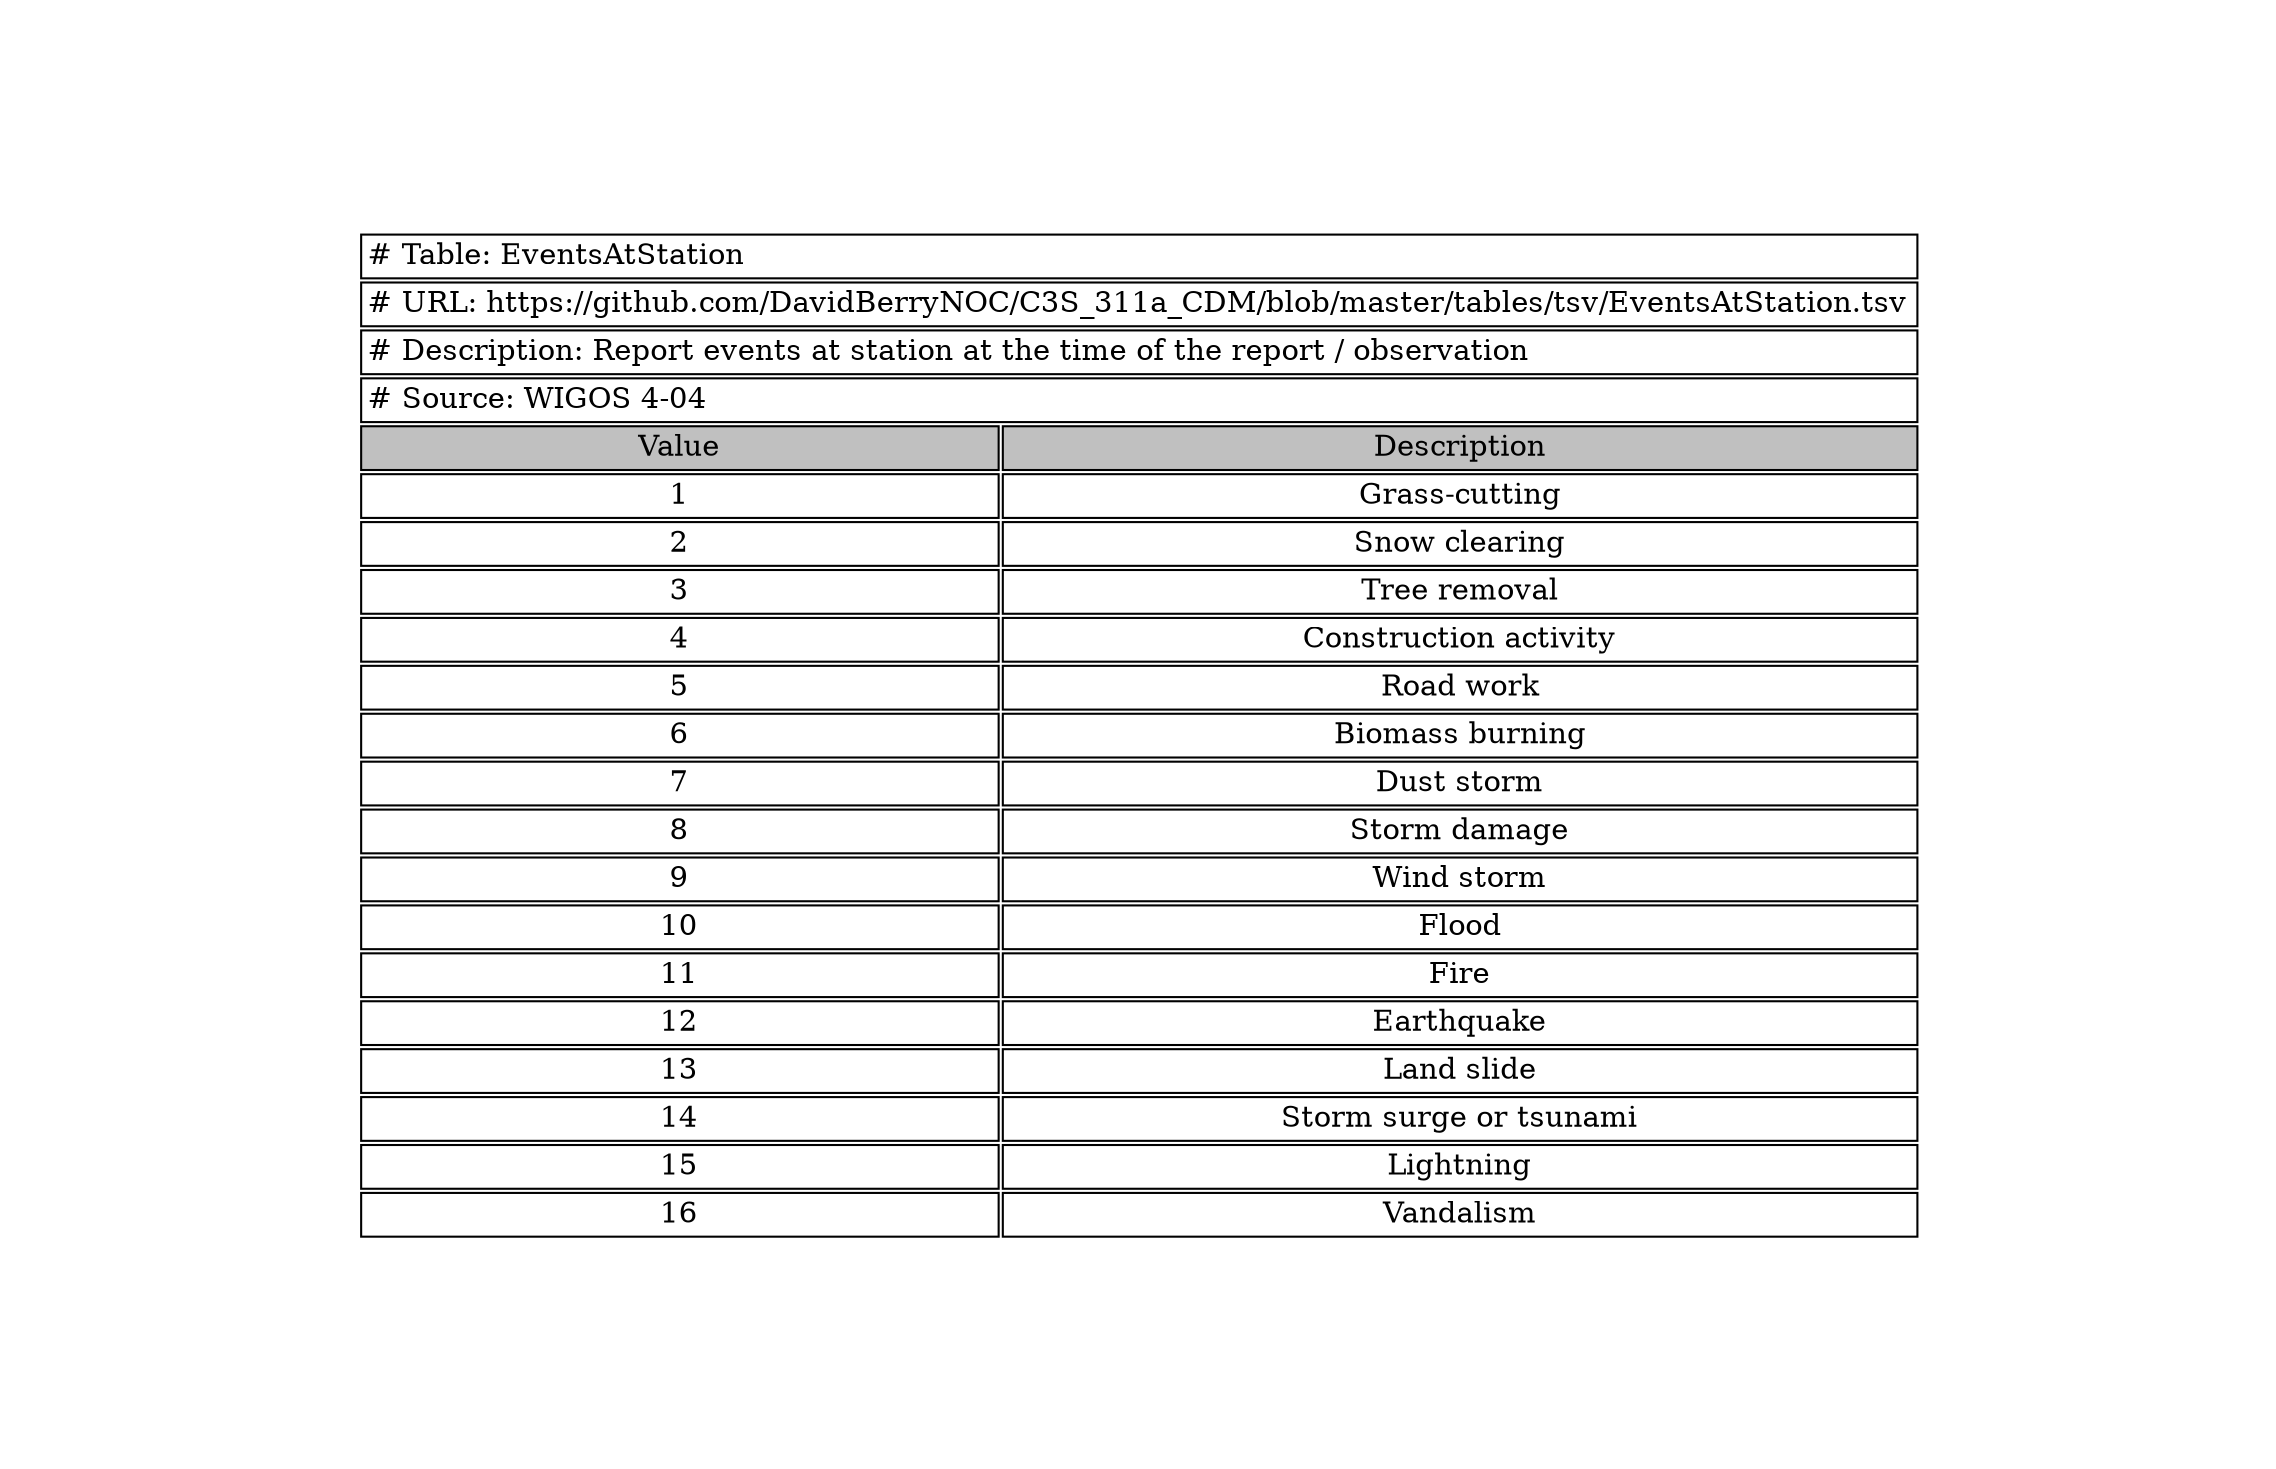 digraph EventsAtStation {
node [color=white]
EventsAtStation [label=<<TABLE BORDER="0" CELLBORDER="1" CELLSPACING="2" COLOR="BLACK">
<TR><TD COLSPAN="2" ALIGN="left"># Table: EventsAtStation</TD></TR>
<TR><TD COLSPAN="2" ALIGN="left"># URL: https://github.com/DavidBerryNOC/C3S_311a_CDM/blob/master/tables/tsv/EventsAtStation.tsv</TD></TR>
<TR><TD ALIGN="left" COLSPAN="2"># Description: Report events at station at the time of the report / observation</TD></TR>
<TR><TD ALIGN="left" COLSPAN="2"># Source: WIGOS 4-04</TD></TR>
<TR><TD BGCOLOR="GRAY">Value</TD><TD BGCOLOR="GRAY">Description</TD></TR>
<TR><TD>1</TD><TD>Grass-cutting</TD></TR>
<TR><TD>2</TD><TD>Snow clearing</TD></TR>
<TR><TD>3</TD><TD>Tree removal</TD></TR>
<TR><TD>4</TD><TD>Construction activity</TD></TR>
<TR><TD>5</TD><TD>Road work</TD></TR>
<TR><TD>6</TD><TD>Biomass burning</TD></TR>
<TR><TD>7</TD><TD>Dust storm</TD></TR>
<TR><TD>8</TD><TD>Storm damage</TD></TR>
<TR><TD>9</TD><TD>Wind storm</TD></TR>
<TR><TD>10</TD><TD>Flood</TD></TR>
<TR><TD>11</TD><TD>Fire</TD></TR>
<TR><TD>12</TD><TD>Earthquake</TD></TR>
<TR><TD>13</TD><TD>Land slide</TD></TR>
<TR><TD>14</TD><TD>Storm surge or tsunami</TD></TR>
<TR><TD>15</TD><TD>Lightning</TD></TR>
<TR><TD>16</TD><TD>Vandalism</TD></TR>
</TABLE>>];
}
